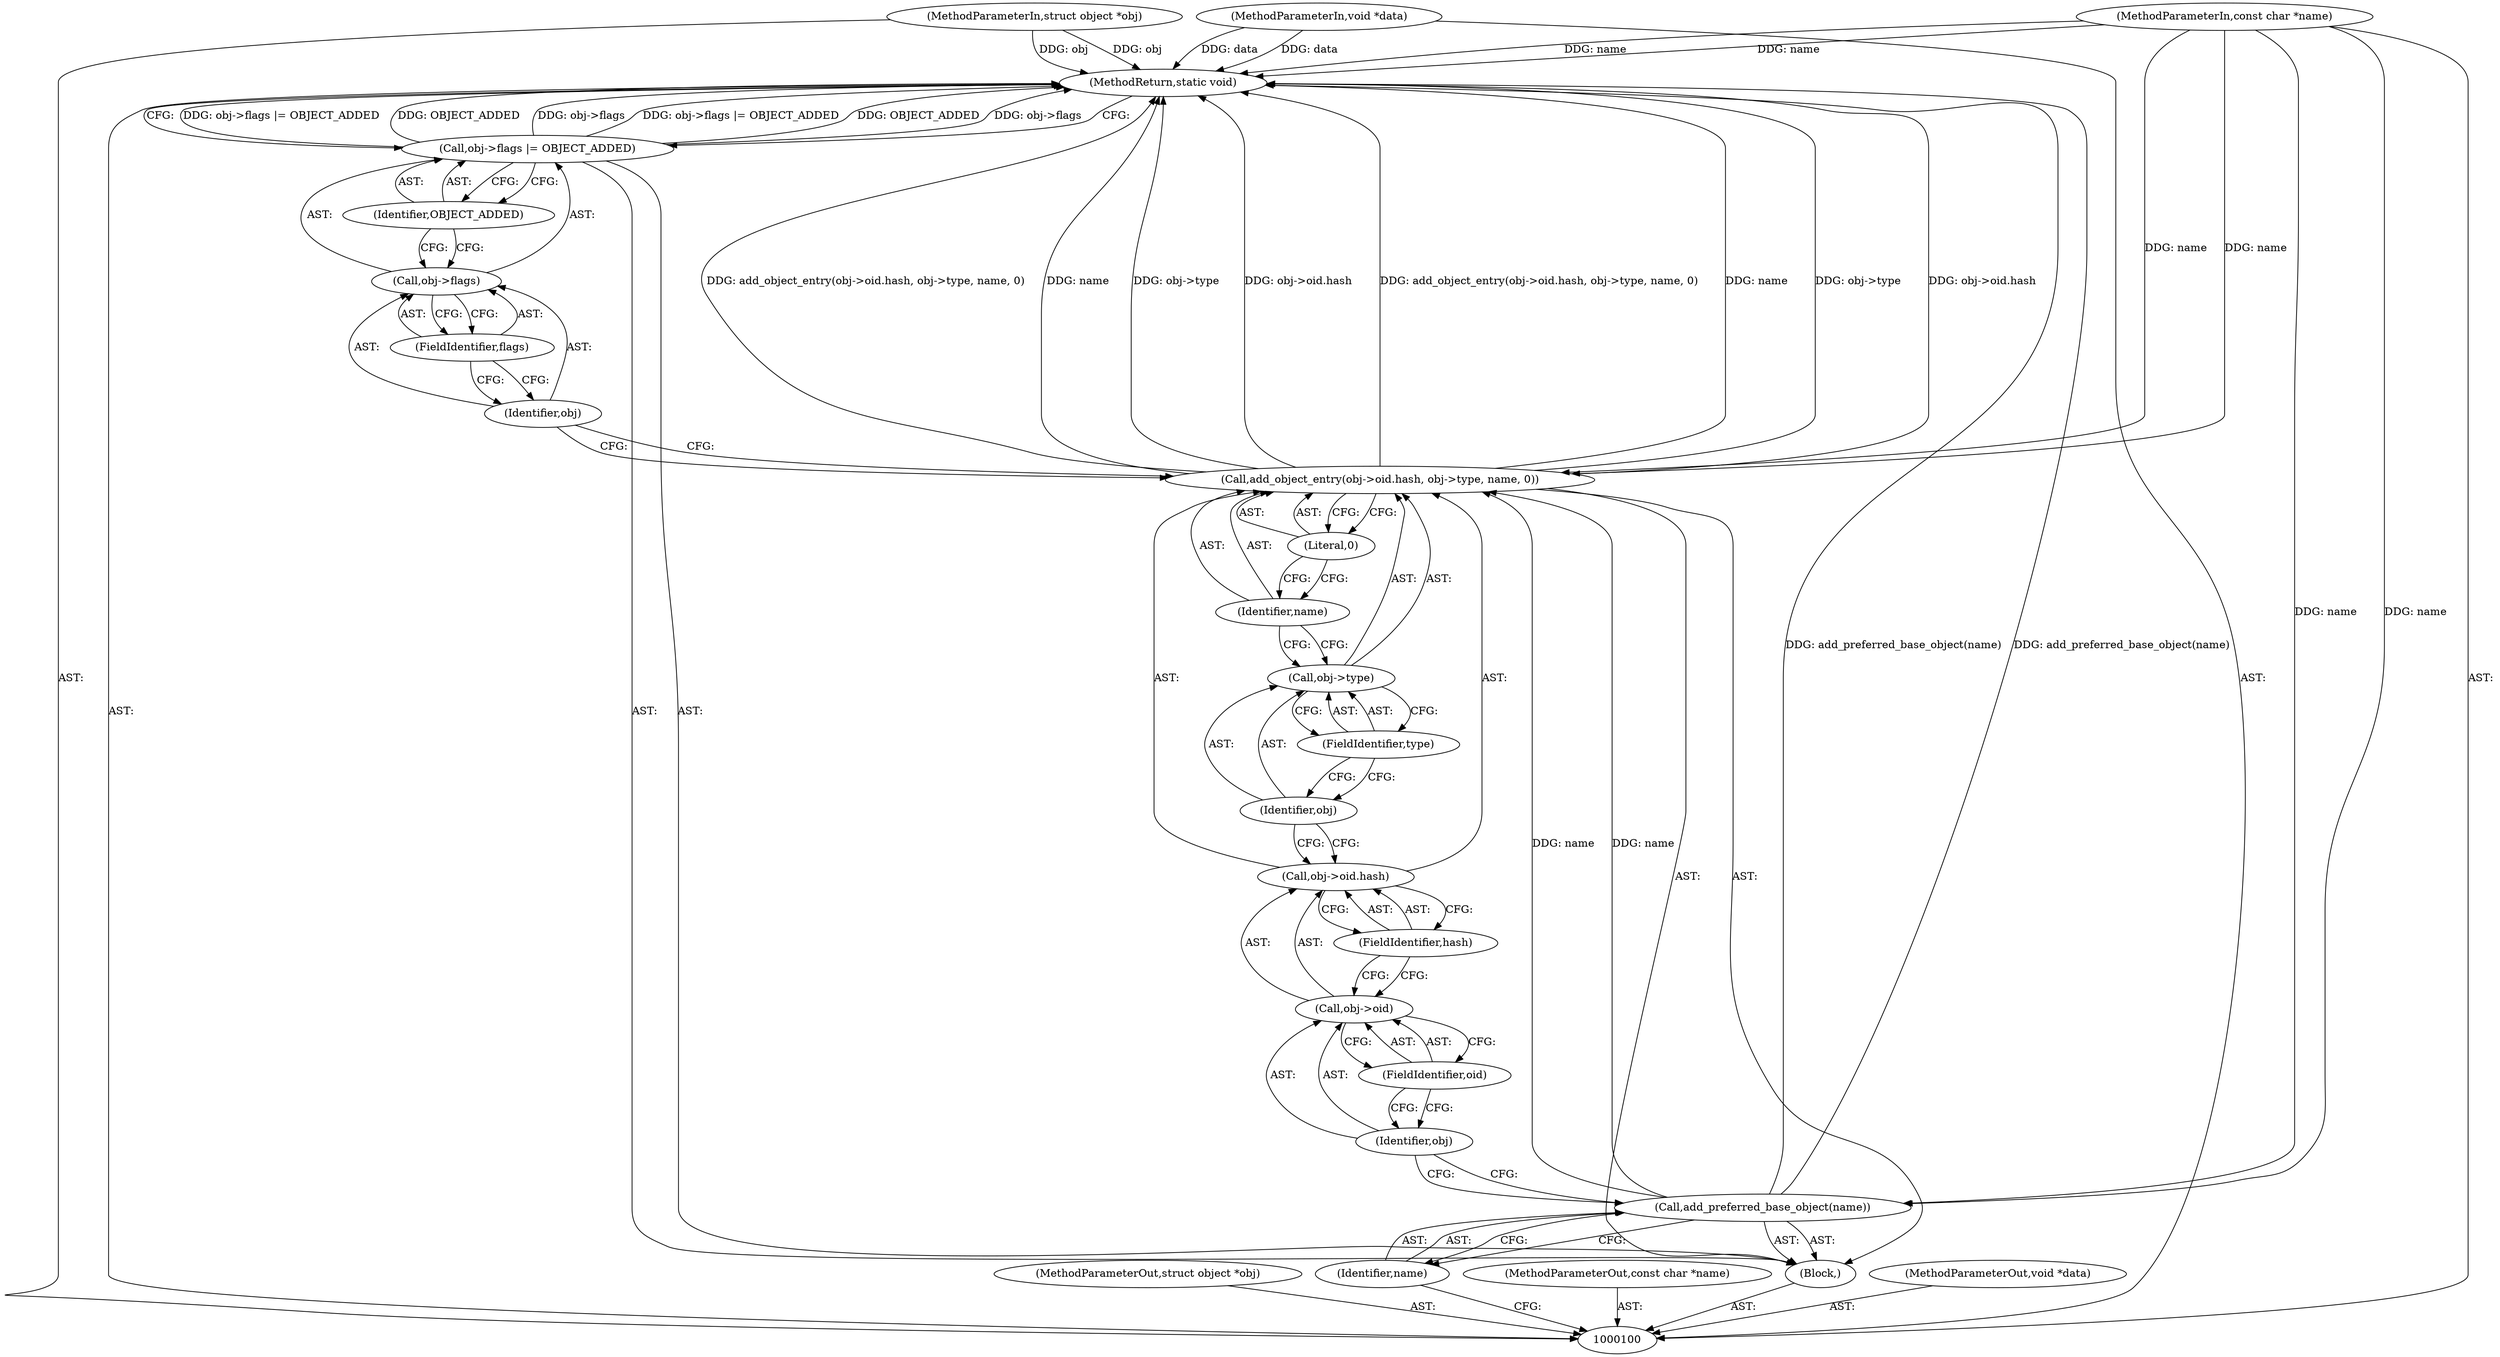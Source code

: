 digraph "0_git_de1e67d0703894cb6ea782e36abb63976ab07e60_0" {
"1000123" [label="(MethodReturn,static void)"];
"1000101" [label="(MethodParameterIn,struct object *obj)"];
"1000158" [label="(MethodParameterOut,struct object *obj)"];
"1000102" [label="(MethodParameterIn,const char *name)"];
"1000159" [label="(MethodParameterOut,const char *name)"];
"1000103" [label="(MethodParameterIn,void *data)"];
"1000160" [label="(MethodParameterOut,void *data)"];
"1000104" [label="(Block,)"];
"1000105" [label="(Call,add_preferred_base_object(name))"];
"1000106" [label="(Identifier,name)"];
"1000108" [label="(Call,obj->oid.hash)"];
"1000109" [label="(Call,obj->oid)"];
"1000110" [label="(Identifier,obj)"];
"1000107" [label="(Call,add_object_entry(obj->oid.hash, obj->type, name, 0))"];
"1000111" [label="(FieldIdentifier,oid)"];
"1000112" [label="(FieldIdentifier,hash)"];
"1000113" [label="(Call,obj->type)"];
"1000114" [label="(Identifier,obj)"];
"1000115" [label="(FieldIdentifier,type)"];
"1000116" [label="(Identifier,name)"];
"1000117" [label="(Literal,0)"];
"1000122" [label="(Identifier,OBJECT_ADDED)"];
"1000118" [label="(Call,obj->flags |= OBJECT_ADDED)"];
"1000119" [label="(Call,obj->flags)"];
"1000120" [label="(Identifier,obj)"];
"1000121" [label="(FieldIdentifier,flags)"];
"1000123" -> "1000100"  [label="AST: "];
"1000123" -> "1000118"  [label="CFG: "];
"1000107" -> "1000123"  [label="DDG: obj->oid.hash"];
"1000107" -> "1000123"  [label="DDG: add_object_entry(obj->oid.hash, obj->type, name, 0)"];
"1000107" -> "1000123"  [label="DDG: name"];
"1000107" -> "1000123"  [label="DDG: obj->type"];
"1000105" -> "1000123"  [label="DDG: add_preferred_base_object(name)"];
"1000103" -> "1000123"  [label="DDG: data"];
"1000118" -> "1000123"  [label="DDG: obj->flags |= OBJECT_ADDED"];
"1000118" -> "1000123"  [label="DDG: OBJECT_ADDED"];
"1000118" -> "1000123"  [label="DDG: obj->flags"];
"1000102" -> "1000123"  [label="DDG: name"];
"1000101" -> "1000123"  [label="DDG: obj"];
"1000101" -> "1000100"  [label="AST: "];
"1000101" -> "1000123"  [label="DDG: obj"];
"1000158" -> "1000100"  [label="AST: "];
"1000102" -> "1000100"  [label="AST: "];
"1000102" -> "1000123"  [label="DDG: name"];
"1000102" -> "1000105"  [label="DDG: name"];
"1000102" -> "1000107"  [label="DDG: name"];
"1000159" -> "1000100"  [label="AST: "];
"1000103" -> "1000100"  [label="AST: "];
"1000103" -> "1000123"  [label="DDG: data"];
"1000160" -> "1000100"  [label="AST: "];
"1000104" -> "1000100"  [label="AST: "];
"1000105" -> "1000104"  [label="AST: "];
"1000107" -> "1000104"  [label="AST: "];
"1000118" -> "1000104"  [label="AST: "];
"1000105" -> "1000104"  [label="AST: "];
"1000105" -> "1000106"  [label="CFG: "];
"1000106" -> "1000105"  [label="AST: "];
"1000110" -> "1000105"  [label="CFG: "];
"1000105" -> "1000123"  [label="DDG: add_preferred_base_object(name)"];
"1000102" -> "1000105"  [label="DDG: name"];
"1000105" -> "1000107"  [label="DDG: name"];
"1000106" -> "1000105"  [label="AST: "];
"1000106" -> "1000100"  [label="CFG: "];
"1000105" -> "1000106"  [label="CFG: "];
"1000108" -> "1000107"  [label="AST: "];
"1000108" -> "1000112"  [label="CFG: "];
"1000109" -> "1000108"  [label="AST: "];
"1000112" -> "1000108"  [label="AST: "];
"1000114" -> "1000108"  [label="CFG: "];
"1000109" -> "1000108"  [label="AST: "];
"1000109" -> "1000111"  [label="CFG: "];
"1000110" -> "1000109"  [label="AST: "];
"1000111" -> "1000109"  [label="AST: "];
"1000112" -> "1000109"  [label="CFG: "];
"1000110" -> "1000109"  [label="AST: "];
"1000110" -> "1000105"  [label="CFG: "];
"1000111" -> "1000110"  [label="CFG: "];
"1000107" -> "1000104"  [label="AST: "];
"1000107" -> "1000117"  [label="CFG: "];
"1000108" -> "1000107"  [label="AST: "];
"1000113" -> "1000107"  [label="AST: "];
"1000116" -> "1000107"  [label="AST: "];
"1000117" -> "1000107"  [label="AST: "];
"1000120" -> "1000107"  [label="CFG: "];
"1000107" -> "1000123"  [label="DDG: obj->oid.hash"];
"1000107" -> "1000123"  [label="DDG: add_object_entry(obj->oid.hash, obj->type, name, 0)"];
"1000107" -> "1000123"  [label="DDG: name"];
"1000107" -> "1000123"  [label="DDG: obj->type"];
"1000105" -> "1000107"  [label="DDG: name"];
"1000102" -> "1000107"  [label="DDG: name"];
"1000111" -> "1000109"  [label="AST: "];
"1000111" -> "1000110"  [label="CFG: "];
"1000109" -> "1000111"  [label="CFG: "];
"1000112" -> "1000108"  [label="AST: "];
"1000112" -> "1000109"  [label="CFG: "];
"1000108" -> "1000112"  [label="CFG: "];
"1000113" -> "1000107"  [label="AST: "];
"1000113" -> "1000115"  [label="CFG: "];
"1000114" -> "1000113"  [label="AST: "];
"1000115" -> "1000113"  [label="AST: "];
"1000116" -> "1000113"  [label="CFG: "];
"1000114" -> "1000113"  [label="AST: "];
"1000114" -> "1000108"  [label="CFG: "];
"1000115" -> "1000114"  [label="CFG: "];
"1000115" -> "1000113"  [label="AST: "];
"1000115" -> "1000114"  [label="CFG: "];
"1000113" -> "1000115"  [label="CFG: "];
"1000116" -> "1000107"  [label="AST: "];
"1000116" -> "1000113"  [label="CFG: "];
"1000117" -> "1000116"  [label="CFG: "];
"1000117" -> "1000107"  [label="AST: "];
"1000117" -> "1000116"  [label="CFG: "];
"1000107" -> "1000117"  [label="CFG: "];
"1000122" -> "1000118"  [label="AST: "];
"1000122" -> "1000119"  [label="CFG: "];
"1000118" -> "1000122"  [label="CFG: "];
"1000118" -> "1000104"  [label="AST: "];
"1000118" -> "1000122"  [label="CFG: "];
"1000119" -> "1000118"  [label="AST: "];
"1000122" -> "1000118"  [label="AST: "];
"1000123" -> "1000118"  [label="CFG: "];
"1000118" -> "1000123"  [label="DDG: obj->flags |= OBJECT_ADDED"];
"1000118" -> "1000123"  [label="DDG: OBJECT_ADDED"];
"1000118" -> "1000123"  [label="DDG: obj->flags"];
"1000119" -> "1000118"  [label="AST: "];
"1000119" -> "1000121"  [label="CFG: "];
"1000120" -> "1000119"  [label="AST: "];
"1000121" -> "1000119"  [label="AST: "];
"1000122" -> "1000119"  [label="CFG: "];
"1000120" -> "1000119"  [label="AST: "];
"1000120" -> "1000107"  [label="CFG: "];
"1000121" -> "1000120"  [label="CFG: "];
"1000121" -> "1000119"  [label="AST: "];
"1000121" -> "1000120"  [label="CFG: "];
"1000119" -> "1000121"  [label="CFG: "];
}
